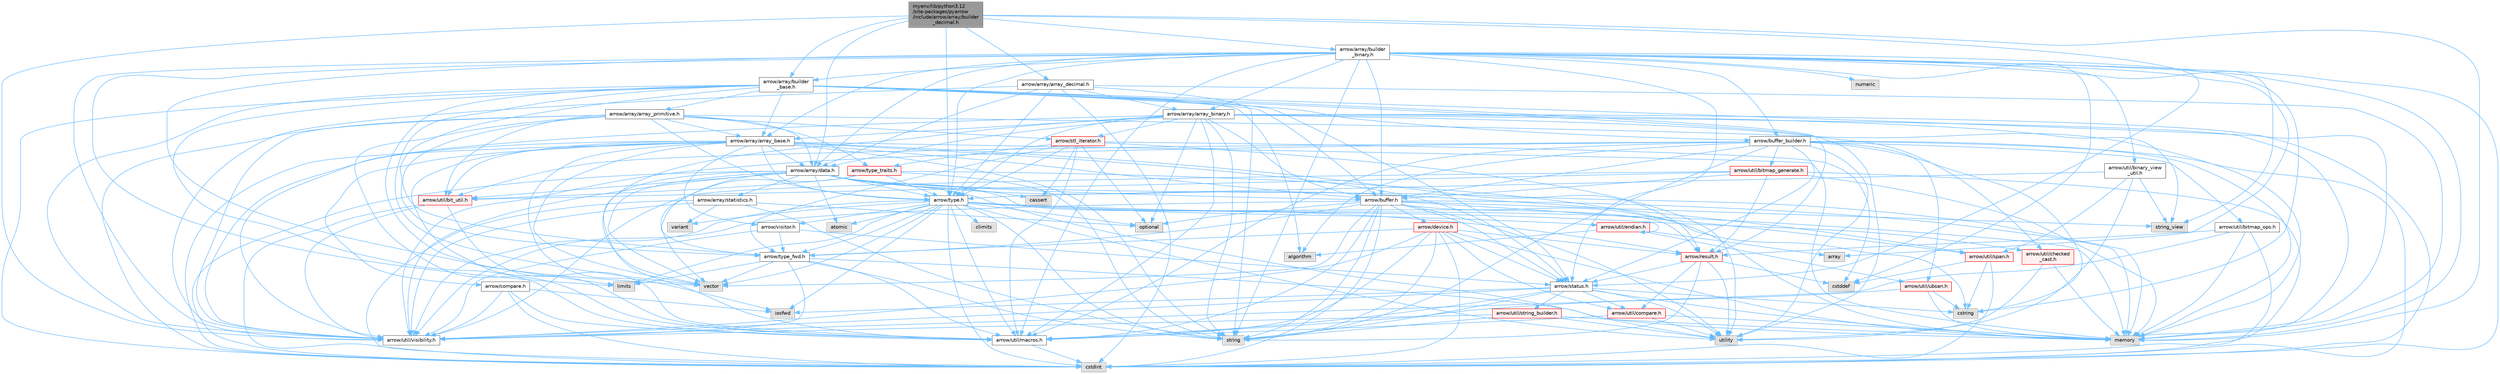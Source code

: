 digraph "myenv/lib/python3.12/site-packages/pyarrow/include/arrow/array/builder_decimal.h"
{
 // LATEX_PDF_SIZE
  bgcolor="transparent";
  edge [fontname=Helvetica,fontsize=10,labelfontname=Helvetica,labelfontsize=10];
  node [fontname=Helvetica,fontsize=10,shape=box,height=0.2,width=0.4];
  Node1 [id="Node000001",label="myenv/lib/python3.12\l/site-packages/pyarrow\l/include/arrow/array/builder\l_decimal.h",height=0.2,width=0.4,color="gray40", fillcolor="grey60", style="filled", fontcolor="black",tooltip=" "];
  Node1 -> Node2 [id="edge1_Node000001_Node000002",color="steelblue1",style="solid",tooltip=" "];
  Node2 [id="Node000002",label="memory",height=0.2,width=0.4,color="grey60", fillcolor="#E0E0E0", style="filled",tooltip=" "];
  Node1 -> Node3 [id="edge2_Node000001_Node000003",color="steelblue1",style="solid",tooltip=" "];
  Node3 [id="Node000003",label="arrow/array/array_decimal.h",height=0.2,width=0.4,color="grey40", fillcolor="white", style="filled",URL="$array__decimal_8h.html",tooltip=" "];
  Node3 -> Node4 [id="edge3_Node000003_Node000004",color="steelblue1",style="solid",tooltip=" "];
  Node4 [id="Node000004",label="cstdint",height=0.2,width=0.4,color="grey60", fillcolor="#E0E0E0", style="filled",tooltip=" "];
  Node3 -> Node2 [id="edge4_Node000003_Node000002",color="steelblue1",style="solid",tooltip=" "];
  Node3 -> Node5 [id="edge5_Node000003_Node000005",color="steelblue1",style="solid",tooltip=" "];
  Node5 [id="Node000005",label="string",height=0.2,width=0.4,color="grey60", fillcolor="#E0E0E0", style="filled",tooltip=" "];
  Node3 -> Node6 [id="edge6_Node000003_Node000006",color="steelblue1",style="solid",tooltip=" "];
  Node6 [id="Node000006",label="arrow/array/array_binary.h",height=0.2,width=0.4,color="grey40", fillcolor="white", style="filled",URL="$array__binary_8h.html",tooltip=" "];
  Node6 -> Node4 [id="edge7_Node000006_Node000004",color="steelblue1",style="solid",tooltip=" "];
  Node6 -> Node2 [id="edge8_Node000006_Node000002",color="steelblue1",style="solid",tooltip=" "];
  Node6 -> Node7 [id="edge9_Node000006_Node000007",color="steelblue1",style="solid",tooltip=" "];
  Node7 [id="Node000007",label="optional",height=0.2,width=0.4,color="grey60", fillcolor="#E0E0E0", style="filled",tooltip=" "];
  Node6 -> Node5 [id="edge10_Node000006_Node000005",color="steelblue1",style="solid",tooltip=" "];
  Node6 -> Node8 [id="edge11_Node000006_Node000008",color="steelblue1",style="solid",tooltip=" "];
  Node8 [id="Node000008",label="string_view",height=0.2,width=0.4,color="grey60", fillcolor="#E0E0E0", style="filled",tooltip=" "];
  Node6 -> Node9 [id="edge12_Node000006_Node000009",color="steelblue1",style="solid",tooltip=" "];
  Node9 [id="Node000009",label="vector",height=0.2,width=0.4,color="grey60", fillcolor="#E0E0E0", style="filled",tooltip=" "];
  Node6 -> Node10 [id="edge13_Node000006_Node000010",color="steelblue1",style="solid",tooltip=" "];
  Node10 [id="Node000010",label="arrow/array/array_base.h",height=0.2,width=0.4,color="grey40", fillcolor="white", style="filled",URL="$array__base_8h.html",tooltip=" "];
  Node10 -> Node4 [id="edge14_Node000010_Node000004",color="steelblue1",style="solid",tooltip=" "];
  Node10 -> Node11 [id="edge15_Node000010_Node000011",color="steelblue1",style="solid",tooltip=" "];
  Node11 [id="Node000011",label="iosfwd",height=0.2,width=0.4,color="grey60", fillcolor="#E0E0E0", style="filled",tooltip=" "];
  Node10 -> Node2 [id="edge16_Node000010_Node000002",color="steelblue1",style="solid",tooltip=" "];
  Node10 -> Node5 [id="edge17_Node000010_Node000005",color="steelblue1",style="solid",tooltip=" "];
  Node10 -> Node9 [id="edge18_Node000010_Node000009",color="steelblue1",style="solid",tooltip=" "];
  Node10 -> Node12 [id="edge19_Node000010_Node000012",color="steelblue1",style="solid",tooltip=" "];
  Node12 [id="Node000012",label="arrow/array/data.h",height=0.2,width=0.4,color="grey40", fillcolor="white", style="filled",URL="$data_8h.html",tooltip=" "];
  Node12 -> Node13 [id="edge20_Node000012_Node000013",color="steelblue1",style="solid",tooltip=" "];
  Node13 [id="Node000013",label="atomic",height=0.2,width=0.4,color="grey60", fillcolor="#E0E0E0", style="filled",tooltip=" "];
  Node12 -> Node14 [id="edge21_Node000012_Node000014",color="steelblue1",style="solid",tooltip=" "];
  Node14 [id="Node000014",label="cassert",height=0.2,width=0.4,color="grey60", fillcolor="#E0E0E0", style="filled",tooltip=" "];
  Node12 -> Node4 [id="edge22_Node000012_Node000004",color="steelblue1",style="solid",tooltip=" "];
  Node12 -> Node2 [id="edge23_Node000012_Node000002",color="steelblue1",style="solid",tooltip=" "];
  Node12 -> Node15 [id="edge24_Node000012_Node000015",color="steelblue1",style="solid",tooltip=" "];
  Node15 [id="Node000015",label="utility",height=0.2,width=0.4,color="grey60", fillcolor="#E0E0E0", style="filled",tooltip=" "];
  Node12 -> Node9 [id="edge25_Node000012_Node000009",color="steelblue1",style="solid",tooltip=" "];
  Node12 -> Node16 [id="edge26_Node000012_Node000016",color="steelblue1",style="solid",tooltip=" "];
  Node16 [id="Node000016",label="arrow/array/statistics.h",height=0.2,width=0.4,color="grey40", fillcolor="white", style="filled",URL="$arrow_2array_2statistics_8h.html",tooltip=" "];
  Node16 -> Node4 [id="edge27_Node000016_Node000004",color="steelblue1",style="solid",tooltip=" "];
  Node16 -> Node7 [id="edge28_Node000016_Node000007",color="steelblue1",style="solid",tooltip=" "];
  Node16 -> Node5 [id="edge29_Node000016_Node000005",color="steelblue1",style="solid",tooltip=" "];
  Node16 -> Node17 [id="edge30_Node000016_Node000017",color="steelblue1",style="solid",tooltip=" "];
  Node17 [id="Node000017",label="variant",height=0.2,width=0.4,color="grey60", fillcolor="#E0E0E0", style="filled",tooltip=" "];
  Node16 -> Node18 [id="edge31_Node000016_Node000018",color="steelblue1",style="solid",tooltip=" "];
  Node18 [id="Node000018",label="arrow/util/visibility.h",height=0.2,width=0.4,color="grey40", fillcolor="white", style="filled",URL="$include_2arrow_2util_2visibility_8h.html",tooltip=" "];
  Node12 -> Node19 [id="edge32_Node000012_Node000019",color="steelblue1",style="solid",tooltip=" "];
  Node19 [id="Node000019",label="arrow/buffer.h",height=0.2,width=0.4,color="grey40", fillcolor="white", style="filled",URL="$buffer_8h.html",tooltip=" "];
  Node19 -> Node4 [id="edge33_Node000019_Node000004",color="steelblue1",style="solid",tooltip=" "];
  Node19 -> Node20 [id="edge34_Node000019_Node000020",color="steelblue1",style="solid",tooltip=" "];
  Node20 [id="Node000020",label="cstring",height=0.2,width=0.4,color="grey60", fillcolor="#E0E0E0", style="filled",tooltip=" "];
  Node19 -> Node2 [id="edge35_Node000019_Node000002",color="steelblue1",style="solid",tooltip=" "];
  Node19 -> Node7 [id="edge36_Node000019_Node000007",color="steelblue1",style="solid",tooltip=" "];
  Node19 -> Node5 [id="edge37_Node000019_Node000005",color="steelblue1",style="solid",tooltip=" "];
  Node19 -> Node8 [id="edge38_Node000019_Node000008",color="steelblue1",style="solid",tooltip=" "];
  Node19 -> Node15 [id="edge39_Node000019_Node000015",color="steelblue1",style="solid",tooltip=" "];
  Node19 -> Node9 [id="edge40_Node000019_Node000009",color="steelblue1",style="solid",tooltip=" "];
  Node19 -> Node21 [id="edge41_Node000019_Node000021",color="steelblue1",style="solid",tooltip=" "];
  Node21 [id="Node000021",label="arrow/device.h",height=0.2,width=0.4,color="red", fillcolor="#FFF0F0", style="filled",URL="$device_8h.html",tooltip=" "];
  Node21 -> Node4 [id="edge42_Node000021_Node000004",color="steelblue1",style="solid",tooltip=" "];
  Node21 -> Node2 [id="edge43_Node000021_Node000002",color="steelblue1",style="solid",tooltip=" "];
  Node21 -> Node5 [id="edge44_Node000021_Node000005",color="steelblue1",style="solid",tooltip=" "];
  Node21 -> Node27 [id="edge45_Node000021_Node000027",color="steelblue1",style="solid",tooltip=" "];
  Node27 [id="Node000027",label="arrow/result.h",height=0.2,width=0.4,color="red", fillcolor="#FFF0F0", style="filled",URL="$result_8h.html",tooltip=" "];
  Node27 -> Node28 [id="edge46_Node000027_Node000028",color="steelblue1",style="solid",tooltip=" "];
  Node28 [id="Node000028",label="cstddef",height=0.2,width=0.4,color="grey60", fillcolor="#E0E0E0", style="filled",tooltip=" "];
  Node27 -> Node5 [id="edge47_Node000027_Node000005",color="steelblue1",style="solid",tooltip=" "];
  Node27 -> Node15 [id="edge48_Node000027_Node000015",color="steelblue1",style="solid",tooltip=" "];
  Node27 -> Node31 [id="edge49_Node000027_Node000031",color="steelblue1",style="solid",tooltip=" "];
  Node31 [id="Node000031",label="arrow/status.h",height=0.2,width=0.4,color="grey40", fillcolor="white", style="filled",URL="$status_8h.html",tooltip=" "];
  Node31 -> Node20 [id="edge50_Node000031_Node000020",color="steelblue1",style="solid",tooltip=" "];
  Node31 -> Node11 [id="edge51_Node000031_Node000011",color="steelblue1",style="solid",tooltip=" "];
  Node31 -> Node2 [id="edge52_Node000031_Node000002",color="steelblue1",style="solid",tooltip=" "];
  Node31 -> Node5 [id="edge53_Node000031_Node000005",color="steelblue1",style="solid",tooltip=" "];
  Node31 -> Node15 [id="edge54_Node000031_Node000015",color="steelblue1",style="solid",tooltip=" "];
  Node31 -> Node32 [id="edge55_Node000031_Node000032",color="steelblue1",style="solid",tooltip=" "];
  Node32 [id="Node000032",label="arrow/util/compare.h",height=0.2,width=0.4,color="red", fillcolor="#FFF0F0", style="filled",URL="$util_2compare_8h.html",tooltip=" "];
  Node32 -> Node2 [id="edge56_Node000032_Node000002",color="steelblue1",style="solid",tooltip=" "];
  Node32 -> Node15 [id="edge57_Node000032_Node000015",color="steelblue1",style="solid",tooltip=" "];
  Node32 -> Node26 [id="edge58_Node000032_Node000026",color="steelblue1",style="solid",tooltip=" "];
  Node26 [id="Node000026",label="arrow/util/macros.h",height=0.2,width=0.4,color="grey40", fillcolor="white", style="filled",URL="$macros_8h.html",tooltip=" "];
  Node26 -> Node4 [id="edge59_Node000026_Node000004",color="steelblue1",style="solid",tooltip=" "];
  Node31 -> Node26 [id="edge60_Node000031_Node000026",color="steelblue1",style="solid",tooltip=" "];
  Node31 -> Node33 [id="edge61_Node000031_Node000033",color="steelblue1",style="solid",tooltip=" "];
  Node33 [id="Node000033",label="arrow/util/string_builder.h",height=0.2,width=0.4,color="red", fillcolor="#FFF0F0", style="filled",URL="$string__builder_8h.html",tooltip=" "];
  Node33 -> Node2 [id="edge62_Node000033_Node000002",color="steelblue1",style="solid",tooltip=" "];
  Node33 -> Node5 [id="edge63_Node000033_Node000005",color="steelblue1",style="solid",tooltip=" "];
  Node33 -> Node15 [id="edge64_Node000033_Node000015",color="steelblue1",style="solid",tooltip=" "];
  Node33 -> Node18 [id="edge65_Node000033_Node000018",color="steelblue1",style="solid",tooltip=" "];
  Node31 -> Node18 [id="edge66_Node000031_Node000018",color="steelblue1",style="solid",tooltip=" "];
  Node27 -> Node32 [id="edge67_Node000027_Node000032",color="steelblue1",style="solid",tooltip=" "];
  Node21 -> Node31 [id="edge68_Node000021_Node000031",color="steelblue1",style="solid",tooltip=" "];
  Node21 -> Node24 [id="edge69_Node000021_Node000024",color="steelblue1",style="solid",tooltip=" "];
  Node24 [id="Node000024",label="arrow/type_fwd.h",height=0.2,width=0.4,color="grey40", fillcolor="white", style="filled",URL="$arrow_2type__fwd_8h.html",tooltip=" "];
  Node24 -> Node25 [id="edge70_Node000024_Node000025",color="steelblue1",style="solid",tooltip=" "];
  Node25 [id="Node000025",label="limits",height=0.2,width=0.4,color="grey60", fillcolor="#E0E0E0", style="filled",tooltip=" "];
  Node24 -> Node2 [id="edge71_Node000024_Node000002",color="steelblue1",style="solid",tooltip=" "];
  Node24 -> Node5 [id="edge72_Node000024_Node000005",color="steelblue1",style="solid",tooltip=" "];
  Node24 -> Node9 [id="edge73_Node000024_Node000009",color="steelblue1",style="solid",tooltip=" "];
  Node24 -> Node26 [id="edge74_Node000024_Node000026",color="steelblue1",style="solid",tooltip=" "];
  Node24 -> Node18 [id="edge75_Node000024_Node000018",color="steelblue1",style="solid",tooltip=" "];
  Node21 -> Node32 [id="edge76_Node000021_Node000032",color="steelblue1",style="solid",tooltip=" "];
  Node21 -> Node26 [id="edge77_Node000021_Node000026",color="steelblue1",style="solid",tooltip=" "];
  Node21 -> Node18 [id="edge78_Node000021_Node000018",color="steelblue1",style="solid",tooltip=" "];
  Node19 -> Node31 [id="edge79_Node000019_Node000031",color="steelblue1",style="solid",tooltip=" "];
  Node19 -> Node24 [id="edge80_Node000019_Node000024",color="steelblue1",style="solid",tooltip=" "];
  Node19 -> Node26 [id="edge81_Node000019_Node000026",color="steelblue1",style="solid",tooltip=" "];
  Node19 -> Node37 [id="edge82_Node000019_Node000037",color="steelblue1",style="solid",tooltip=" "];
  Node37 [id="Node000037",label="arrow/util/span.h",height=0.2,width=0.4,color="red", fillcolor="#FFF0F0", style="filled",URL="$span_8h.html",tooltip=" "];
  Node37 -> Node28 [id="edge83_Node000037_Node000028",color="steelblue1",style="solid",tooltip=" "];
  Node37 -> Node4 [id="edge84_Node000037_Node000004",color="steelblue1",style="solid",tooltip=" "];
  Node37 -> Node20 [id="edge85_Node000037_Node000020",color="steelblue1",style="solid",tooltip=" "];
  Node19 -> Node18 [id="edge86_Node000019_Node000018",color="steelblue1",style="solid",tooltip=" "];
  Node12 -> Node27 [id="edge87_Node000012_Node000027",color="steelblue1",style="solid",tooltip=" "];
  Node12 -> Node39 [id="edge88_Node000012_Node000039",color="steelblue1",style="solid",tooltip=" "];
  Node39 [id="Node000039",label="arrow/type.h",height=0.2,width=0.4,color="grey40", fillcolor="white", style="filled",URL="$type_8h.html",tooltip=" "];
  Node39 -> Node13 [id="edge89_Node000039_Node000013",color="steelblue1",style="solid",tooltip=" "];
  Node39 -> Node40 [id="edge90_Node000039_Node000040",color="steelblue1",style="solid",tooltip=" "];
  Node40 [id="Node000040",label="climits",height=0.2,width=0.4,color="grey60", fillcolor="#E0E0E0", style="filled",tooltip=" "];
  Node39 -> Node4 [id="edge91_Node000039_Node000004",color="steelblue1",style="solid",tooltip=" "];
  Node39 -> Node11 [id="edge92_Node000039_Node000011",color="steelblue1",style="solid",tooltip=" "];
  Node39 -> Node25 [id="edge93_Node000039_Node000025",color="steelblue1",style="solid",tooltip=" "];
  Node39 -> Node2 [id="edge94_Node000039_Node000002",color="steelblue1",style="solid",tooltip=" "];
  Node39 -> Node7 [id="edge95_Node000039_Node000007",color="steelblue1",style="solid",tooltip=" "];
  Node39 -> Node5 [id="edge96_Node000039_Node000005",color="steelblue1",style="solid",tooltip=" "];
  Node39 -> Node15 [id="edge97_Node000039_Node000015",color="steelblue1",style="solid",tooltip=" "];
  Node39 -> Node17 [id="edge98_Node000039_Node000017",color="steelblue1",style="solid",tooltip=" "];
  Node39 -> Node9 [id="edge99_Node000039_Node000009",color="steelblue1",style="solid",tooltip=" "];
  Node39 -> Node27 [id="edge100_Node000039_Node000027",color="steelblue1",style="solid",tooltip=" "];
  Node39 -> Node24 [id="edge101_Node000039_Node000024",color="steelblue1",style="solid",tooltip=" "];
  Node39 -> Node41 [id="edge102_Node000039_Node000041",color="steelblue1",style="solid",tooltip=" "];
  Node41 [id="Node000041",label="arrow/util/checked\l_cast.h",height=0.2,width=0.4,color="red", fillcolor="#FFF0F0", style="filled",URL="$checked__cast_8h.html",tooltip=" "];
  Node41 -> Node2 [id="edge103_Node000041_Node000002",color="steelblue1",style="solid",tooltip=" "];
  Node41 -> Node15 [id="edge104_Node000041_Node000015",color="steelblue1",style="solid",tooltip=" "];
  Node39 -> Node42 [id="edge105_Node000039_Node000042",color="steelblue1",style="solid",tooltip=" "];
  Node42 [id="Node000042",label="arrow/util/endian.h",height=0.2,width=0.4,color="red", fillcolor="#FFF0F0", style="filled",URL="$endian_8h.html",tooltip=" "];
  Node42 -> Node42 [id="edge106_Node000042_Node000042",color="steelblue1",style="solid",tooltip=" "];
  Node42 -> Node43 [id="edge107_Node000042_Node000043",color="steelblue1",style="solid",tooltip=" "];
  Node43 [id="Node000043",label="algorithm",height=0.2,width=0.4,color="grey60", fillcolor="#E0E0E0", style="filled",tooltip=" "];
  Node42 -> Node44 [id="edge108_Node000042_Node000044",color="steelblue1",style="solid",tooltip=" "];
  Node44 [id="Node000044",label="array",height=0.2,width=0.4,color="grey60", fillcolor="#E0E0E0", style="filled",tooltip=" "];
  Node42 -> Node46 [id="edge109_Node000042_Node000046",color="steelblue1",style="solid",tooltip=" "];
  Node46 [id="Node000046",label="arrow/util/ubsan.h",height=0.2,width=0.4,color="red", fillcolor="#FFF0F0", style="filled",URL="$ubsan_8h.html",tooltip=" "];
  Node46 -> Node20 [id="edge110_Node000046_Node000020",color="steelblue1",style="solid",tooltip=" "];
  Node46 -> Node2 [id="edge111_Node000046_Node000002",color="steelblue1",style="solid",tooltip=" "];
  Node46 -> Node26 [id="edge112_Node000046_Node000026",color="steelblue1",style="solid",tooltip=" "];
  Node39 -> Node26 [id="edge113_Node000039_Node000026",color="steelblue1",style="solid",tooltip=" "];
  Node39 -> Node18 [id="edge114_Node000039_Node000018",color="steelblue1",style="solid",tooltip=" "];
  Node39 -> Node47 [id="edge115_Node000039_Node000047",color="steelblue1",style="solid",tooltip=" "];
  Node47 [id="Node000047",label="arrow/visitor.h",height=0.2,width=0.4,color="grey40", fillcolor="white", style="filled",URL="$visitor_8h.html",tooltip=" "];
  Node47 -> Node31 [id="edge116_Node000047_Node000031",color="steelblue1",style="solid",tooltip=" "];
  Node47 -> Node24 [id="edge117_Node000047_Node000024",color="steelblue1",style="solid",tooltip=" "];
  Node47 -> Node18 [id="edge118_Node000047_Node000018",color="steelblue1",style="solid",tooltip=" "];
  Node12 -> Node24 [id="edge119_Node000012_Node000024",color="steelblue1",style="solid",tooltip=" "];
  Node12 -> Node48 [id="edge120_Node000012_Node000048",color="steelblue1",style="solid",tooltip=" "];
  Node48 [id="Node000048",label="arrow/util/bit_util.h",height=0.2,width=0.4,color="red", fillcolor="#FFF0F0", style="filled",URL="$bit__util_8h.html",tooltip=" "];
  Node48 -> Node4 [id="edge121_Node000048_Node000004",color="steelblue1",style="solid",tooltip=" "];
  Node48 -> Node26 [id="edge122_Node000048_Node000026",color="steelblue1",style="solid",tooltip=" "];
  Node48 -> Node18 [id="edge123_Node000048_Node000018",color="steelblue1",style="solid",tooltip=" "];
  Node12 -> Node26 [id="edge124_Node000012_Node000026",color="steelblue1",style="solid",tooltip=" "];
  Node12 -> Node37 [id="edge125_Node000012_Node000037",color="steelblue1",style="solid",tooltip=" "];
  Node12 -> Node18 [id="edge126_Node000012_Node000018",color="steelblue1",style="solid",tooltip=" "];
  Node10 -> Node19 [id="edge127_Node000010_Node000019",color="steelblue1",style="solid",tooltip=" "];
  Node10 -> Node49 [id="edge128_Node000010_Node000049",color="steelblue1",style="solid",tooltip=" "];
  Node49 [id="Node000049",label="arrow/compare.h",height=0.2,width=0.4,color="grey40", fillcolor="white", style="filled",URL="$compare_8h.html",tooltip=" "];
  Node49 -> Node4 [id="edge129_Node000049_Node000004",color="steelblue1",style="solid",tooltip=" "];
  Node49 -> Node11 [id="edge130_Node000049_Node000011",color="steelblue1",style="solid",tooltip=" "];
  Node49 -> Node26 [id="edge131_Node000049_Node000026",color="steelblue1",style="solid",tooltip=" "];
  Node49 -> Node18 [id="edge132_Node000049_Node000018",color="steelblue1",style="solid",tooltip=" "];
  Node10 -> Node27 [id="edge133_Node000010_Node000027",color="steelblue1",style="solid",tooltip=" "];
  Node10 -> Node31 [id="edge134_Node000010_Node000031",color="steelblue1",style="solid",tooltip=" "];
  Node10 -> Node39 [id="edge135_Node000010_Node000039",color="steelblue1",style="solid",tooltip=" "];
  Node10 -> Node48 [id="edge136_Node000010_Node000048",color="steelblue1",style="solid",tooltip=" "];
  Node10 -> Node26 [id="edge137_Node000010_Node000026",color="steelblue1",style="solid",tooltip=" "];
  Node10 -> Node18 [id="edge138_Node000010_Node000018",color="steelblue1",style="solid",tooltip=" "];
  Node10 -> Node47 [id="edge139_Node000010_Node000047",color="steelblue1",style="solid",tooltip=" "];
  Node6 -> Node12 [id="edge140_Node000006_Node000012",color="steelblue1",style="solid",tooltip=" "];
  Node6 -> Node19 [id="edge141_Node000006_Node000019",color="steelblue1",style="solid",tooltip=" "];
  Node6 -> Node50 [id="edge142_Node000006_Node000050",color="steelblue1",style="solid",tooltip=" "];
  Node50 [id="Node000050",label="arrow/stl_iterator.h",height=0.2,width=0.4,color="red", fillcolor="#FFF0F0", style="filled",URL="$stl__iterator_8h.html",tooltip=" "];
  Node50 -> Node14 [id="edge143_Node000050_Node000014",color="steelblue1",style="solid",tooltip=" "];
  Node50 -> Node28 [id="edge144_Node000050_Node000028",color="steelblue1",style="solid",tooltip=" "];
  Node50 -> Node7 [id="edge145_Node000050_Node000007",color="steelblue1",style="solid",tooltip=" "];
  Node50 -> Node15 [id="edge146_Node000050_Node000015",color="steelblue1",style="solid",tooltip=" "];
  Node50 -> Node39 [id="edge147_Node000050_Node000039",color="steelblue1",style="solid",tooltip=" "];
  Node50 -> Node24 [id="edge148_Node000050_Node000024",color="steelblue1",style="solid",tooltip=" "];
  Node50 -> Node55 [id="edge149_Node000050_Node000055",color="steelblue1",style="solid",tooltip=" "];
  Node55 [id="Node000055",label="arrow/type_traits.h",height=0.2,width=0.4,color="red", fillcolor="#FFF0F0", style="filled",URL="$include_2arrow_2type__traits_8h.html",tooltip=" "];
  Node55 -> Node2 [id="edge150_Node000055_Node000002",color="steelblue1",style="solid",tooltip=" "];
  Node55 -> Node5 [id="edge151_Node000055_Node000005",color="steelblue1",style="solid",tooltip=" "];
  Node55 -> Node9 [id="edge152_Node000055_Node000009",color="steelblue1",style="solid",tooltip=" "];
  Node55 -> Node39 [id="edge153_Node000055_Node000039",color="steelblue1",style="solid",tooltip=" "];
  Node55 -> Node48 [id="edge154_Node000055_Node000048",color="steelblue1",style="solid",tooltip=" "];
  Node50 -> Node26 [id="edge155_Node000050_Node000026",color="steelblue1",style="solid",tooltip=" "];
  Node6 -> Node39 [id="edge156_Node000006_Node000039",color="steelblue1",style="solid",tooltip=" "];
  Node6 -> Node41 [id="edge157_Node000006_Node000041",color="steelblue1",style="solid",tooltip=" "];
  Node6 -> Node26 [id="edge158_Node000006_Node000026",color="steelblue1",style="solid",tooltip=" "];
  Node6 -> Node18 [id="edge159_Node000006_Node000018",color="steelblue1",style="solid",tooltip=" "];
  Node3 -> Node12 [id="edge160_Node000003_Node000012",color="steelblue1",style="solid",tooltip=" "];
  Node3 -> Node39 [id="edge161_Node000003_Node000039",color="steelblue1",style="solid",tooltip=" "];
  Node3 -> Node18 [id="edge162_Node000003_Node000018",color="steelblue1",style="solid",tooltip=" "];
  Node1 -> Node56 [id="edge163_Node000001_Node000056",color="steelblue1",style="solid",tooltip=" "];
  Node56 [id="Node000056",label="arrow/array/builder\l_base.h",height=0.2,width=0.4,color="grey40", fillcolor="white", style="filled",URL="$builder__base_8h.html",tooltip=" "];
  Node56 -> Node43 [id="edge164_Node000056_Node000043",color="steelblue1",style="solid",tooltip=" "];
  Node56 -> Node4 [id="edge165_Node000056_Node000004",color="steelblue1",style="solid",tooltip=" "];
  Node56 -> Node25 [id="edge166_Node000056_Node000025",color="steelblue1",style="solid",tooltip=" "];
  Node56 -> Node2 [id="edge167_Node000056_Node000002",color="steelblue1",style="solid",tooltip=" "];
  Node56 -> Node15 [id="edge168_Node000056_Node000015",color="steelblue1",style="solid",tooltip=" "];
  Node56 -> Node9 [id="edge169_Node000056_Node000009",color="steelblue1",style="solid",tooltip=" "];
  Node56 -> Node10 [id="edge170_Node000056_Node000010",color="steelblue1",style="solid",tooltip=" "];
  Node56 -> Node57 [id="edge171_Node000056_Node000057",color="steelblue1",style="solid",tooltip=" "];
  Node57 [id="Node000057",label="arrow/array/array_primitive.h",height=0.2,width=0.4,color="grey40", fillcolor="white", style="filled",URL="$array__primitive_8h.html",tooltip=" "];
  Node57 -> Node4 [id="edge172_Node000057_Node000004",color="steelblue1",style="solid",tooltip=" "];
  Node57 -> Node2 [id="edge173_Node000057_Node000002",color="steelblue1",style="solid",tooltip=" "];
  Node57 -> Node10 [id="edge174_Node000057_Node000010",color="steelblue1",style="solid",tooltip=" "];
  Node57 -> Node12 [id="edge175_Node000057_Node000012",color="steelblue1",style="solid",tooltip=" "];
  Node57 -> Node50 [id="edge176_Node000057_Node000050",color="steelblue1",style="solid",tooltip=" "];
  Node57 -> Node39 [id="edge177_Node000057_Node000039",color="steelblue1",style="solid",tooltip=" "];
  Node57 -> Node24 [id="edge178_Node000057_Node000024",color="steelblue1",style="solid",tooltip=" "];
  Node57 -> Node55 [id="edge179_Node000057_Node000055",color="steelblue1",style="solid",tooltip=" "];
  Node57 -> Node48 [id="edge180_Node000057_Node000048",color="steelblue1",style="solid",tooltip=" "];
  Node57 -> Node26 [id="edge181_Node000057_Node000026",color="steelblue1",style="solid",tooltip=" "];
  Node57 -> Node18 [id="edge182_Node000057_Node000018",color="steelblue1",style="solid",tooltip=" "];
  Node56 -> Node19 [id="edge183_Node000056_Node000019",color="steelblue1",style="solid",tooltip=" "];
  Node56 -> Node58 [id="edge184_Node000056_Node000058",color="steelblue1",style="solid",tooltip=" "];
  Node58 [id="Node000058",label="arrow/buffer_builder.h",height=0.2,width=0.4,color="grey40", fillcolor="white", style="filled",URL="$buffer__builder_8h.html",tooltip=" "];
  Node58 -> Node43 [id="edge185_Node000058_Node000043",color="steelblue1",style="solid",tooltip=" "];
  Node58 -> Node4 [id="edge186_Node000058_Node000004",color="steelblue1",style="solid",tooltip=" "];
  Node58 -> Node20 [id="edge187_Node000058_Node000020",color="steelblue1",style="solid",tooltip=" "];
  Node58 -> Node2 [id="edge188_Node000058_Node000002",color="steelblue1",style="solid",tooltip=" "];
  Node58 -> Node5 [id="edge189_Node000058_Node000005",color="steelblue1",style="solid",tooltip=" "];
  Node58 -> Node15 [id="edge190_Node000058_Node000015",color="steelblue1",style="solid",tooltip=" "];
  Node58 -> Node19 [id="edge191_Node000058_Node000019",color="steelblue1",style="solid",tooltip=" "];
  Node58 -> Node31 [id="edge192_Node000058_Node000031",color="steelblue1",style="solid",tooltip=" "];
  Node58 -> Node48 [id="edge193_Node000058_Node000048",color="steelblue1",style="solid",tooltip=" "];
  Node58 -> Node59 [id="edge194_Node000058_Node000059",color="steelblue1",style="solid",tooltip=" "];
  Node59 [id="Node000059",label="arrow/util/bitmap_generate.h",height=0.2,width=0.4,color="red", fillcolor="#FFF0F0", style="filled",URL="$bitmap__generate_8h.html",tooltip=" "];
  Node59 -> Node4 [id="edge195_Node000059_Node000004",color="steelblue1",style="solid",tooltip=" "];
  Node59 -> Node2 [id="edge196_Node000059_Node000002",color="steelblue1",style="solid",tooltip=" "];
  Node59 -> Node19 [id="edge197_Node000059_Node000019",color="steelblue1",style="solid",tooltip=" "];
  Node59 -> Node27 [id="edge198_Node000059_Node000027",color="steelblue1",style="solid",tooltip=" "];
  Node59 -> Node48 [id="edge199_Node000059_Node000048",color="steelblue1",style="solid",tooltip=" "];
  Node59 -> Node18 [id="edge200_Node000059_Node000018",color="steelblue1",style="solid",tooltip=" "];
  Node58 -> Node61 [id="edge201_Node000058_Node000061",color="steelblue1",style="solid",tooltip=" "];
  Node61 [id="Node000061",label="arrow/util/bitmap_ops.h",height=0.2,width=0.4,color="grey40", fillcolor="white", style="filled",URL="$bitmap__ops_8h.html",tooltip=" "];
  Node61 -> Node4 [id="edge202_Node000061_Node000004",color="steelblue1",style="solid",tooltip=" "];
  Node61 -> Node2 [id="edge203_Node000061_Node000002",color="steelblue1",style="solid",tooltip=" "];
  Node61 -> Node27 [id="edge204_Node000061_Node000027",color="steelblue1",style="solid",tooltip=" "];
  Node61 -> Node18 [id="edge205_Node000061_Node000018",color="steelblue1",style="solid",tooltip=" "];
  Node58 -> Node26 [id="edge206_Node000058_Node000026",color="steelblue1",style="solid",tooltip=" "];
  Node58 -> Node46 [id="edge207_Node000058_Node000046",color="steelblue1",style="solid",tooltip=" "];
  Node58 -> Node18 [id="edge208_Node000058_Node000018",color="steelblue1",style="solid",tooltip=" "];
  Node56 -> Node27 [id="edge209_Node000056_Node000027",color="steelblue1",style="solid",tooltip=" "];
  Node56 -> Node31 [id="edge210_Node000056_Node000031",color="steelblue1",style="solid",tooltip=" "];
  Node56 -> Node24 [id="edge211_Node000056_Node000024",color="steelblue1",style="solid",tooltip=" "];
  Node56 -> Node26 [id="edge212_Node000056_Node000026",color="steelblue1",style="solid",tooltip=" "];
  Node56 -> Node18 [id="edge213_Node000056_Node000018",color="steelblue1",style="solid",tooltip=" "];
  Node1 -> Node62 [id="edge214_Node000001_Node000062",color="steelblue1",style="solid",tooltip=" "];
  Node62 [id="Node000062",label="arrow/array/builder\l_binary.h",height=0.2,width=0.4,color="grey40", fillcolor="white", style="filled",URL="$builder__binary_8h.html",tooltip=" "];
  Node62 -> Node44 [id="edge215_Node000062_Node000044",color="steelblue1",style="solid",tooltip=" "];
  Node62 -> Node28 [id="edge216_Node000062_Node000028",color="steelblue1",style="solid",tooltip=" "];
  Node62 -> Node4 [id="edge217_Node000062_Node000004",color="steelblue1",style="solid",tooltip=" "];
  Node62 -> Node20 [id="edge218_Node000062_Node000020",color="steelblue1",style="solid",tooltip=" "];
  Node62 -> Node25 [id="edge219_Node000062_Node000025",color="steelblue1",style="solid",tooltip=" "];
  Node62 -> Node2 [id="edge220_Node000062_Node000002",color="steelblue1",style="solid",tooltip=" "];
  Node62 -> Node63 [id="edge221_Node000062_Node000063",color="steelblue1",style="solid",tooltip=" "];
  Node63 [id="Node000063",label="numeric",height=0.2,width=0.4,color="grey60", fillcolor="#E0E0E0", style="filled",tooltip=" "];
  Node62 -> Node5 [id="edge222_Node000062_Node000005",color="steelblue1",style="solid",tooltip=" "];
  Node62 -> Node8 [id="edge223_Node000062_Node000008",color="steelblue1",style="solid",tooltip=" "];
  Node62 -> Node9 [id="edge224_Node000062_Node000009",color="steelblue1",style="solid",tooltip=" "];
  Node62 -> Node10 [id="edge225_Node000062_Node000010",color="steelblue1",style="solid",tooltip=" "];
  Node62 -> Node6 [id="edge226_Node000062_Node000006",color="steelblue1",style="solid",tooltip=" "];
  Node62 -> Node56 [id="edge227_Node000062_Node000056",color="steelblue1",style="solid",tooltip=" "];
  Node62 -> Node12 [id="edge228_Node000062_Node000012",color="steelblue1",style="solid",tooltip=" "];
  Node62 -> Node19 [id="edge229_Node000062_Node000019",color="steelblue1",style="solid",tooltip=" "];
  Node62 -> Node58 [id="edge230_Node000062_Node000058",color="steelblue1",style="solid",tooltip=" "];
  Node62 -> Node31 [id="edge231_Node000062_Node000031",color="steelblue1",style="solid",tooltip=" "];
  Node62 -> Node39 [id="edge232_Node000062_Node000039",color="steelblue1",style="solid",tooltip=" "];
  Node62 -> Node64 [id="edge233_Node000062_Node000064",color="steelblue1",style="solid",tooltip=" "];
  Node64 [id="Node000064",label="arrow/util/binary_view\l_util.h",height=0.2,width=0.4,color="grey40", fillcolor="white", style="filled",URL="$binary__view__util_8h.html",tooltip=" "];
  Node64 -> Node8 [id="edge234_Node000064_Node000008",color="steelblue1",style="solid",tooltip=" "];
  Node64 -> Node15 [id="edge235_Node000064_Node000015",color="steelblue1",style="solid",tooltip=" "];
  Node64 -> Node39 [id="edge236_Node000064_Node000039",color="steelblue1",style="solid",tooltip=" "];
  Node64 -> Node37 [id="edge237_Node000064_Node000037",color="steelblue1",style="solid",tooltip=" "];
  Node62 -> Node26 [id="edge238_Node000062_Node000026",color="steelblue1",style="solid",tooltip=" "];
  Node62 -> Node18 [id="edge239_Node000062_Node000018",color="steelblue1",style="solid",tooltip=" "];
  Node1 -> Node12 [id="edge240_Node000001_Node000012",color="steelblue1",style="solid",tooltip=" "];
  Node1 -> Node31 [id="edge241_Node000001_Node000031",color="steelblue1",style="solid",tooltip=" "];
  Node1 -> Node39 [id="edge242_Node000001_Node000039",color="steelblue1",style="solid",tooltip=" "];
  Node1 -> Node18 [id="edge243_Node000001_Node000018",color="steelblue1",style="solid",tooltip=" "];
}
